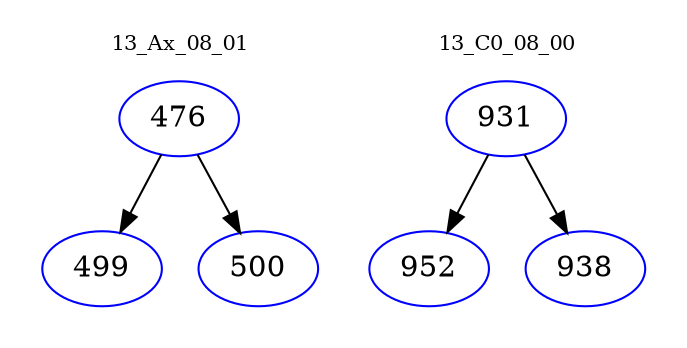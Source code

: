 digraph{
subgraph cluster_0 {
color = white
label = "13_Ax_08_01";
fontsize=10;
T0_476 [label="476", color="blue"]
T0_476 -> T0_499 [color="black"]
T0_499 [label="499", color="blue"]
T0_476 -> T0_500 [color="black"]
T0_500 [label="500", color="blue"]
}
subgraph cluster_1 {
color = white
label = "13_C0_08_00";
fontsize=10;
T1_931 [label="931", color="blue"]
T1_931 -> T1_952 [color="black"]
T1_952 [label="952", color="blue"]
T1_931 -> T1_938 [color="black"]
T1_938 [label="938", color="blue"]
}
}
